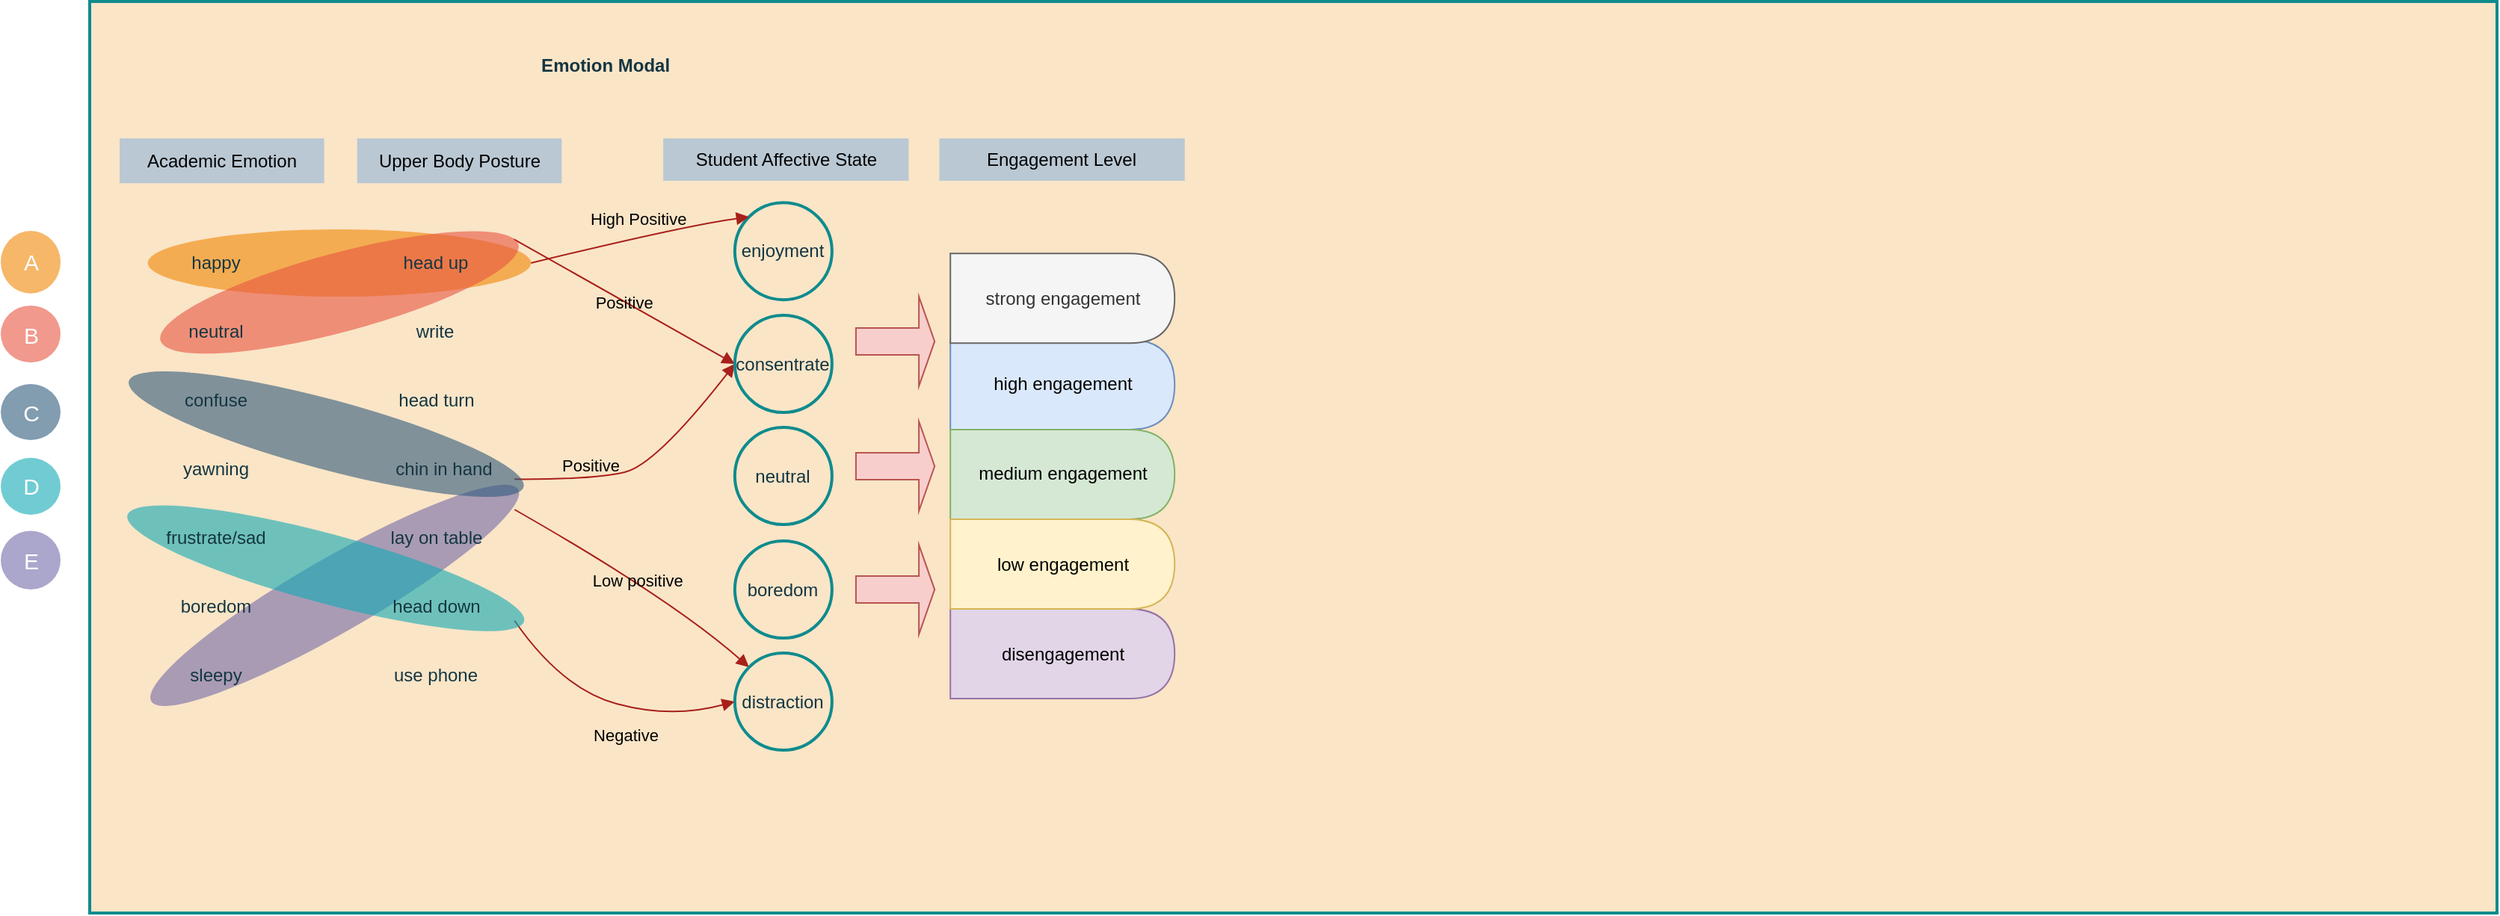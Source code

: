 <mxfile version="26.0.11">
  <diagram name="第 1 页" id="Mu2E_eLrNELdEOU-j35A">
    <mxGraphModel dx="946" dy="601" grid="1" gridSize="10" guides="1" tooltips="1" connect="1" arrows="1" fold="1" page="1" pageScale="1" pageWidth="827" pageHeight="1169" math="0" shadow="0">
      <root>
        <mxCell id="0" />
        <mxCell id="1" parent="0" />
        <mxCell id="2" value="            &#xa;&#xa;                                                                                          Emotion Modal" style="whiteSpace=wrap;strokeWidth=2;verticalAlign=top;labelBackgroundColor=none;fillColor=#FAE5C7;strokeColor=#0F8B8D;fontColor=#143642;align=left;fontStyle=1" parent="1" vertex="1">
          <mxGeometry x="280" y="100" width="1610" height="610" as="geometry" />
        </mxCell>
        <mxCell id="7" value="enjoyment" style="ellipse;aspect=fixed;strokeWidth=2;whiteSpace=wrap;labelBackgroundColor=none;fillColor=#FAE5C7;strokeColor=#0F8B8D;fontColor=#143642;" parent="2" vertex="1">
          <mxGeometry x="431.438" y="134.613" width="65" height="65" as="geometry" />
        </mxCell>
        <mxCell id="10" value="Academic Emotion" style="whiteSpace=wrap;strokeWidth=2;labelBackgroundColor=none;fillColor=#bac8d3;strokeColor=none;" parent="2" vertex="1">
          <mxGeometry x="19.993" y="91.61" width="136.797" height="30" as="geometry" />
        </mxCell>
        <mxCell id="11" value="High Positive" style="curved=1;startArrow=none;endArrow=block;exitX=1;exitY=0.5;entryX=0;entryY=0;labelBackgroundColor=none;strokeColor=#A8201A;fontColor=default;entryDx=0;entryDy=0;exitDx=0;exitDy=0;" parent="2" source="aTnPbn40ItSZbfzdWut3-43" target="7" edge="1">
          <mxGeometry x="0.029" y="12" relative="1" as="geometry">
            <Array as="points">
              <mxPoint x="397.765" y="150" />
            </Array>
            <mxPoint x="284.118" y="165.059" as="sourcePoint" />
            <mxPoint x="420.368" y="154.003" as="targetPoint" />
            <mxPoint as="offset" />
          </mxGeometry>
        </mxCell>
        <mxCell id="12" value="Positive" style="curved=1;startArrow=none;endArrow=block;exitX=1.01;exitY=0.5;labelBackgroundColor=none;strokeColor=#A8201A;fontColor=default;entryX=0;entryY=0.5;entryDx=0;entryDy=0;" parent="2" target="aTnPbn40ItSZbfzdWut3-53" edge="1">
          <mxGeometry x="-0.411" y="10" relative="1" as="geometry">
            <Array as="points">
              <mxPoint x="336.732" y="320" />
              <mxPoint x="378.824" y="310" />
            </Array>
            <mxPoint x="284.118" y="319.683" as="sourcePoint" />
            <mxPoint x="510.806" y="290.001" as="targetPoint" />
            <mxPoint as="offset" />
          </mxGeometry>
        </mxCell>
        <mxCell id="13" value="Positive" style="curved=1;startArrow=none;endArrow=block;exitX=1;exitY=0.5;entryX=0;entryY=0.5;labelBackgroundColor=none;strokeColor=#A8201A;fontColor=default;entryDx=0;entryDy=0;" parent="2" target="aTnPbn40ItSZbfzdWut3-53" edge="1">
          <mxGeometry relative="1" as="geometry">
            <Array as="points" />
            <mxPoint x="283.6" y="159.003" as="sourcePoint" />
            <mxPoint x="680.304" y="159.003" as="targetPoint" />
          </mxGeometry>
        </mxCell>
        <mxCell id="14" value="Negative" style="curved=1;startArrow=none;endArrow=block;exitX=1;exitY=0.02;entryX=0;entryY=0.5;labelBackgroundColor=none;strokeColor=#A8201A;fontColor=default;entryDx=0;entryDy=0;" parent="2" target="aTnPbn40ItSZbfzdWut3-56" edge="1">
          <mxGeometry x="0.199" y="-18" relative="1" as="geometry">
            <Array as="points">
              <mxPoint x="315.686" y="460" />
              <mxPoint x="389.346" y="480" />
            </Array>
            <mxPoint x="284.116" y="414.368" as="sourcePoint" />
            <mxPoint x="532.7" y="304.574" as="targetPoint" />
            <mxPoint as="offset" />
          </mxGeometry>
        </mxCell>
        <mxCell id="15" value="Low positive" style="curved=1;startArrow=none;endArrow=block;exitX=1;exitY=0.98;entryX=0;entryY=0;labelBackgroundColor=none;strokeColor=#A8201A;fontColor=default;entryDx=0;entryDy=0;" parent="2" target="aTnPbn40ItSZbfzdWut3-56" edge="1">
          <mxGeometry relative="1" as="geometry">
            <Array as="points">
              <mxPoint x="389.346" y="400" />
            </Array>
            <mxPoint x="284.116" y="339.998" as="sourcePoint" />
            <mxPoint x="532.7" y="377.223" as="targetPoint" />
          </mxGeometry>
        </mxCell>
        <mxCell id="aTnPbn40ItSZbfzdWut3-23" value="" style="ellipse;whiteSpace=wrap;rotation=-30;fillColor=#736CA8;opacity=60;strokeColor=none;html=1;" parent="2" vertex="1">
          <mxGeometry x="22.161" y="372.56" width="283.402" height="49.68" as="geometry" />
        </mxCell>
        <mxCell id="aTnPbn40ItSZbfzdWut3-41" value="Upper Body Posture" style="whiteSpace=wrap;strokeWidth=2;labelBackgroundColor=none;fillColor=#bac8d3;strokeColor=none;" parent="2" vertex="1">
          <mxGeometry x="178.889" y="91.61" width="136.797" height="30" as="geometry" />
        </mxCell>
        <mxCell id="aTnPbn40ItSZbfzdWut3-43" value="" style="ellipse;whiteSpace=wrap;rotation=0;fillColor=#F08705;opacity=60;strokeColor=none;html=1;" parent="2" vertex="1">
          <mxGeometry x="38.829" y="152.5" width="256.306" height="45" as="geometry" />
        </mxCell>
        <mxCell id="aTnPbn40ItSZbfzdWut3-44" value="" style="ellipse;whiteSpace=wrap;rotation=75;fillColor=#E85642;opacity=60;strokeColor=none;html=1;" parent="2" vertex="1">
          <mxGeometry x="140.607" y="70.78" width="52.762" height="247.87" as="geometry" />
        </mxCell>
        <mxCell id="aTnPbn40ItSZbfzdWut3-46" value="" style="ellipse;whiteSpace=wrap;fillColor=#12AAB5;opacity=60;strokeColor=none;rotation=15;html=1;" parent="2" vertex="1">
          <mxGeometry x="20.541" y="356.09" width="274.647" height="46.47" as="geometry" />
        </mxCell>
        <mxCell id="aTnPbn40ItSZbfzdWut3-47" value="" style="ellipse;whiteSpace=wrap;fillColor=#2F5B7C;opacity=60;strokeColor=none;html=1;rotation=15;" parent="2" vertex="1">
          <mxGeometry x="21.509" y="266.13" width="273.321" height="46.77" as="geometry" />
        </mxCell>
        <mxCell id="aTnPbn40ItSZbfzdWut3-25" value="happy" style="text;html=1;align=center;verticalAlign=middle;whiteSpace=wrap;rounded=0;fontColor=#143642;" parent="2" vertex="1">
          <mxGeometry x="52.614" y="160" width="63.137" height="30" as="geometry" />
        </mxCell>
        <mxCell id="aTnPbn40ItSZbfzdWut3-24" value="neutral" style="text;html=1;align=center;verticalAlign=middle;whiteSpace=wrap;rounded=0;fontColor=#143642;" parent="2" vertex="1">
          <mxGeometry x="52.614" y="206.47" width="63.137" height="30" as="geometry" />
        </mxCell>
        <mxCell id="aTnPbn40ItSZbfzdWut3-27" value="yawning" style="text;html=1;align=center;verticalAlign=middle;whiteSpace=wrap;rounded=0;fontColor=#143642;" parent="2" vertex="1">
          <mxGeometry x="52.614" y="298.47" width="63.137" height="30" as="geometry" />
        </mxCell>
        <mxCell id="aTnPbn40ItSZbfzdWut3-26" value="confuse" style="text;html=1;align=center;verticalAlign=middle;whiteSpace=wrap;rounded=0;fontColor=#143642;" parent="2" vertex="1">
          <mxGeometry x="52.614" y="252.47" width="63.137" height="30" as="geometry" />
        </mxCell>
        <mxCell id="aTnPbn40ItSZbfzdWut3-28" value="boredom" style="text;html=1;align=center;verticalAlign=middle;whiteSpace=wrap;rounded=0;fontColor=#143642;" parent="2" vertex="1">
          <mxGeometry x="52.614" y="392.47" width="63.137" height="24.88" as="geometry" />
        </mxCell>
        <mxCell id="aTnPbn40ItSZbfzdWut3-29" value="sleepy" style="text;html=1;align=center;verticalAlign=middle;whiteSpace=wrap;rounded=0;fontColor=#143642;" parent="2" vertex="1">
          <mxGeometry x="52.614" y="436" width="63.137" height="30" as="geometry" />
        </mxCell>
        <mxCell id="aTnPbn40ItSZbfzdWut3-30" value="frustrate/sad" style="text;html=1;align=center;verticalAlign=middle;whiteSpace=wrap;rounded=0;fontColor=#143642;" parent="2" vertex="1">
          <mxGeometry x="52.614" y="344.47" width="63.137" height="30" as="geometry" />
        </mxCell>
        <mxCell id="aTnPbn40ItSZbfzdWut3-34" value="head up" style="text;html=1;align=center;verticalAlign=middle;whiteSpace=wrap;rounded=0;fontColor=#143642;" parent="2" vertex="1">
          <mxGeometry x="199.935" y="160" width="63.137" height="30" as="geometry" />
        </mxCell>
        <mxCell id="aTnPbn40ItSZbfzdWut3-35" value="write" style="text;html=1;align=center;verticalAlign=middle;whiteSpace=wrap;rounded=0;fontColor=#143642;" parent="2" vertex="1">
          <mxGeometry x="189.412" y="206.47" width="84.183" height="30" as="geometry" />
        </mxCell>
        <mxCell id="aTnPbn40ItSZbfzdWut3-36" value="head turn" style="text;html=1;align=center;verticalAlign=middle;whiteSpace=wrap;rounded=0;fontColor=#143642;" parent="2" vertex="1">
          <mxGeometry x="194.673" y="252.47" width="73.66" height="30" as="geometry" />
        </mxCell>
        <mxCell id="aTnPbn40ItSZbfzdWut3-37" value="chin in hand" style="text;html=1;align=center;verticalAlign=middle;whiteSpace=wrap;rounded=0;fontColor=#143642;" parent="2" vertex="1">
          <mxGeometry x="199.935" y="298.47" width="73.66" height="30" as="geometry" />
        </mxCell>
        <mxCell id="aTnPbn40ItSZbfzdWut3-38" value="head down" style="text;html=1;align=center;verticalAlign=middle;whiteSpace=wrap;rounded=0;fontColor=#143642;" parent="2" vertex="1">
          <mxGeometry x="194.673" y="392.47" width="73.66" height="24.88" as="geometry" />
        </mxCell>
        <mxCell id="aTnPbn40ItSZbfzdWut3-39" value="use phone" style="text;html=1;align=center;verticalAlign=middle;whiteSpace=wrap;rounded=0;fontColor=#143642;" parent="2" vertex="1">
          <mxGeometry x="199.935" y="436" width="63.137" height="30" as="geometry" />
        </mxCell>
        <mxCell id="aTnPbn40ItSZbfzdWut3-40" value="lay on table" style="text;html=1;align=center;verticalAlign=middle;whiteSpace=wrap;rounded=0;fontColor=#143642;" parent="2" vertex="1">
          <mxGeometry x="194.673" y="344.47" width="73.66" height="30" as="geometry" />
        </mxCell>
        <mxCell id="16" value="Student Affective State" style="whiteSpace=wrap;strokeWidth=2;labelBackgroundColor=none;fillColor=#bac8d3;strokeColor=none;" parent="2" vertex="1">
          <mxGeometry x="383.559" y="91.61" width="164.157" height="28.39" as="geometry" />
        </mxCell>
        <mxCell id="aTnPbn40ItSZbfzdWut3-53" value="consentrate" style="ellipse;aspect=fixed;strokeWidth=2;whiteSpace=wrap;labelBackgroundColor=none;fillColor=#FAE5C7;strokeColor=#0F8B8D;fontColor=#143642;" parent="2" vertex="1">
          <mxGeometry x="431.438" y="210" width="65" height="65" as="geometry" />
        </mxCell>
        <mxCell id="aTnPbn40ItSZbfzdWut3-54" value="neutral" style="ellipse;aspect=fixed;strokeWidth=2;whiteSpace=wrap;labelBackgroundColor=none;fillColor=#FAE5C7;strokeColor=#0F8B8D;fontColor=#143642;" parent="2" vertex="1">
          <mxGeometry x="431.438" y="285" width="65" height="65" as="geometry" />
        </mxCell>
        <mxCell id="aTnPbn40ItSZbfzdWut3-56" value="distraction" style="ellipse;aspect=fixed;strokeWidth=2;whiteSpace=wrap;labelBackgroundColor=none;fillColor=#FAE5C7;strokeColor=#0F8B8D;fontColor=#143642;" parent="2" vertex="1">
          <mxGeometry x="431.438" y="436.003" width="65" height="65" as="geometry" />
        </mxCell>
        <mxCell id="aTnPbn40ItSZbfzdWut3-57" value="boredom" style="ellipse;aspect=fixed;strokeWidth=2;whiteSpace=wrap;labelBackgroundColor=none;fillColor=#FAE5C7;strokeColor=#0F8B8D;fontColor=#143642;" parent="2" vertex="1">
          <mxGeometry x="431.438" y="361" width="65" height="65" as="geometry" />
        </mxCell>
        <mxCell id="jPpZdgBI-7gxZNtwFv-K-17" value="Engagement Level" style="whiteSpace=wrap;strokeWidth=2;labelBackgroundColor=none;fillColor=#bac8d3;strokeColor=none;" vertex="1" parent="2">
          <mxGeometry x="568.235" y="91.61" width="164.157" height="28.39" as="geometry" />
        </mxCell>
        <mxCell id="jPpZdgBI-7gxZNtwFv-K-18" value="high engagement" style="shape=delay;whiteSpace=wrap;html=1;aspect=fixed;fillColor=#dae8fc;strokeColor=#6c8ebf;" vertex="1" parent="2">
          <mxGeometry x="575.601" y="226.47" width="150" height="60" as="geometry" />
        </mxCell>
        <mxCell id="jPpZdgBI-7gxZNtwFv-K-59" value="medium engagement" style="shape=delay;whiteSpace=wrap;html=1;aspect=fixed;fillColor=#d5e8d4;strokeColor=#82b366;" vertex="1" parent="2">
          <mxGeometry x="575.601" y="286.47" width="150" height="60" as="geometry" />
        </mxCell>
        <mxCell id="jPpZdgBI-7gxZNtwFv-K-60" value="strong engagement" style="shape=delay;whiteSpace=wrap;html=1;aspect=fixed;fillColor=#f5f5f5;strokeColor=#666666;fontColor=#333333;" vertex="1" parent="2">
          <mxGeometry x="575.601" y="168.61" width="150" height="60" as="geometry" />
        </mxCell>
        <mxCell id="jPpZdgBI-7gxZNtwFv-K-61" value="disengagement" style="shape=delay;whiteSpace=wrap;html=1;aspect=fixed;fillColor=#e1d5e7;strokeColor=#9673a6;" vertex="1" parent="2">
          <mxGeometry x="575.601" y="406.56" width="150" height="60" as="geometry" />
        </mxCell>
        <mxCell id="jPpZdgBI-7gxZNtwFv-K-62" value="low engagement" style="shape=delay;whiteSpace=wrap;html=1;aspect=fixed;fillColor=#fff2cc;strokeColor=#d6b656;" vertex="1" parent="2">
          <mxGeometry x="575.601" y="346.56" width="150" height="60" as="geometry" />
        </mxCell>
        <mxCell id="jPpZdgBI-7gxZNtwFv-K-63" value="" style="shape=singleArrow;whiteSpace=wrap;html=1;fillColor=#f8cecc;strokeColor=#b85450;" vertex="1" parent="2">
          <mxGeometry x="512.464" y="197.47" width="52.614" height="60" as="geometry" />
        </mxCell>
        <mxCell id="jPpZdgBI-7gxZNtwFv-K-64" value="" style="shape=singleArrow;whiteSpace=wrap;html=1;fillColor=#f8cecc;strokeColor=#b85450;" vertex="1" parent="2">
          <mxGeometry x="512.464" y="281" width="52.614" height="60" as="geometry" />
        </mxCell>
        <mxCell id="jPpZdgBI-7gxZNtwFv-K-65" value="" style="shape=singleArrow;whiteSpace=wrap;html=1;fillColor=#f8cecc;strokeColor=#b85450;" vertex="1" parent="2">
          <mxGeometry x="512.464" y="363.56" width="52.614" height="60" as="geometry" />
        </mxCell>
        <mxCell id="aTnPbn40ItSZbfzdWut3-18" value="A" style="ellipse;whiteSpace=wrap;rotation=0;fillColor=#f08705;opacity=60;strokeColor=none;html=1;gradientColor=none;fontSize=15;fontColor=#FFFFFF;" parent="1" vertex="1">
          <mxGeometry x="220.5" y="253.485" width="40.0" height="41.869" as="geometry" />
        </mxCell>
        <mxCell id="aTnPbn40ItSZbfzdWut3-19" value="B" style="ellipse;whiteSpace=wrap;rotation=0;fillColor=#e85642;opacity=60;strokeColor=none;html=1;fontSize=15;fontColor=#FFFFFF;" parent="1" vertex="1">
          <mxGeometry x="220.5" y="303.485" width="40" height="38.092" as="geometry" />
        </mxCell>
        <mxCell id="aTnPbn40ItSZbfzdWut3-20" value="C" style="ellipse;whiteSpace=wrap;fillColor=#2f5b7c;opacity=60;strokeColor=none;html=1;fontSize=15;fontColor=#FFFFFF;" parent="1" vertex="1">
          <mxGeometry x="220.5" y="356.061" width="40" height="37.423" as="geometry" />
        </mxCell>
        <mxCell id="aTnPbn40ItSZbfzdWut3-21" value="D" style="ellipse;whiteSpace=wrap;fillColor=#12aab5;opacity=60;strokeColor=none;html=1;fontSize=15;fontColor=#FFFFFF;" parent="1" vertex="1">
          <mxGeometry x="220.5" y="405.392" width="40" height="38.092" as="geometry" />
        </mxCell>
        <mxCell id="aTnPbn40ItSZbfzdWut3-22" value="E" style="ellipse;whiteSpace=wrap;rotation=0;fillColor=#736ca8;opacity=60;strokeColor=none;html=1;fontSize=15;fontColor=#FFFFFF;" parent="1" vertex="1">
          <mxGeometry x="220.5" y="454.283" width="40.0" height="39.202" as="geometry" />
        </mxCell>
      </root>
    </mxGraphModel>
  </diagram>
</mxfile>
